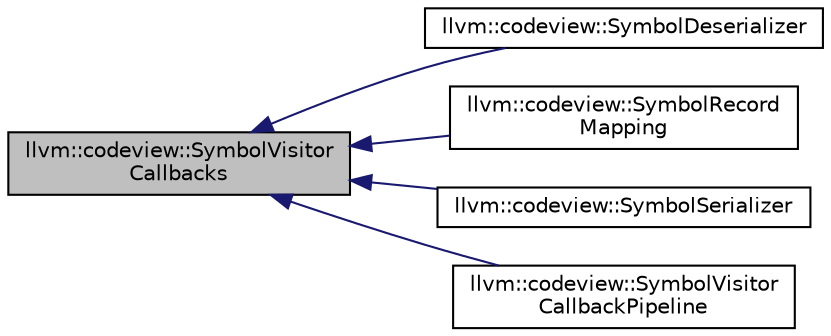 digraph "llvm::codeview::SymbolVisitorCallbacks"
{
 // LATEX_PDF_SIZE
  bgcolor="transparent";
  edge [fontname="Helvetica",fontsize="10",labelfontname="Helvetica",labelfontsize="10"];
  node [fontname="Helvetica",fontsize="10",shape="box"];
  rankdir="LR";
  Node1 [label="llvm::codeview::SymbolVisitor\lCallbacks",height=0.2,width=0.4,color="black", fillcolor="grey75", style="filled", fontcolor="black",tooltip=" "];
  Node1 -> Node2 [dir="back",color="midnightblue",fontsize="10",style="solid",fontname="Helvetica"];
  Node2 [label="llvm::codeview::SymbolDeserializer",height=0.2,width=0.4,color="black",URL="$classllvm_1_1codeview_1_1SymbolDeserializer.html",tooltip=" "];
  Node1 -> Node3 [dir="back",color="midnightblue",fontsize="10",style="solid",fontname="Helvetica"];
  Node3 [label="llvm::codeview::SymbolRecord\lMapping",height=0.2,width=0.4,color="black",URL="$classllvm_1_1codeview_1_1SymbolRecordMapping.html",tooltip=" "];
  Node1 -> Node4 [dir="back",color="midnightblue",fontsize="10",style="solid",fontname="Helvetica"];
  Node4 [label="llvm::codeview::SymbolSerializer",height=0.2,width=0.4,color="black",URL="$classllvm_1_1codeview_1_1SymbolSerializer.html",tooltip=" "];
  Node1 -> Node5 [dir="back",color="midnightblue",fontsize="10",style="solid",fontname="Helvetica"];
  Node5 [label="llvm::codeview::SymbolVisitor\lCallbackPipeline",height=0.2,width=0.4,color="black",URL="$classllvm_1_1codeview_1_1SymbolVisitorCallbackPipeline.html",tooltip=" "];
}
